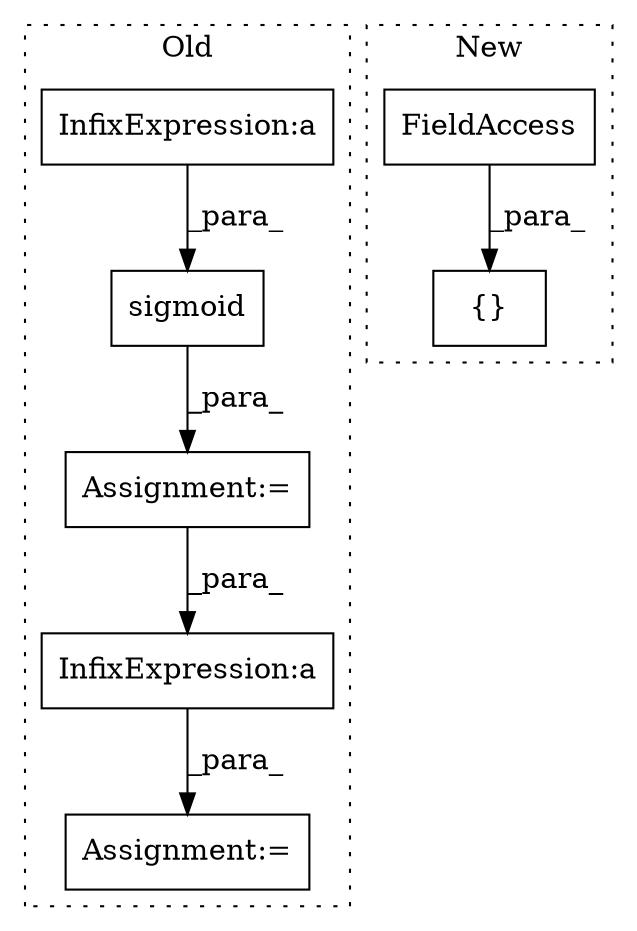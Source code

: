 digraph G {
subgraph cluster0 {
1 [label="sigmoid" a="32" s="5951,5971" l="8,1" shape="box"];
3 [label="Assignment:=" a="7" s="5937" l="1" shape="box"];
5 [label="InfixExpression:a" a="27" s="6018" l="3" shape="box"];
6 [label="InfixExpression:a" a="27" s="5965" l="3" shape="box"];
7 [label="Assignment:=" a="7" s="5986" l="1" shape="box"];
label = "Old";
style="dotted";
}
subgraph cluster1 {
2 [label="{}" a="4" s="6797,6817" l="1,1" shape="box"];
4 [label="FieldAccess" a="22" s="6809" l="8" shape="box"];
label = "New";
style="dotted";
}
1 -> 3 [label="_para_"];
3 -> 5 [label="_para_"];
4 -> 2 [label="_para_"];
5 -> 7 [label="_para_"];
6 -> 1 [label="_para_"];
}